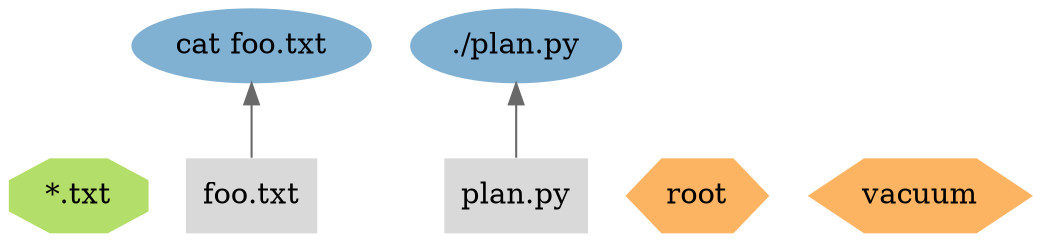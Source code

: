 strict digraph {
  graph [rankdir=BT bgcolor=transparent]
  node [penwidth=0 colorscheme=set39 style=filled fillcolor=5]
  edge [color=dimgray arrowhead=normal]
  6 [label="*.txt" shape=octagon fillcolor=7]
  7 [label="foo.txt" shape=rect fillcolor=9]
  3 [label="plan.py" shape=rect fillcolor=9]
  1 [label="root" shape=hexagon fillcolor=6]
  5 [label="./plan.py"]
  8 [label="cat foo.txt"]
  2 [label="vacuum" shape=hexagon fillcolor=6]
  3 -> 5
  7 -> 8
}
